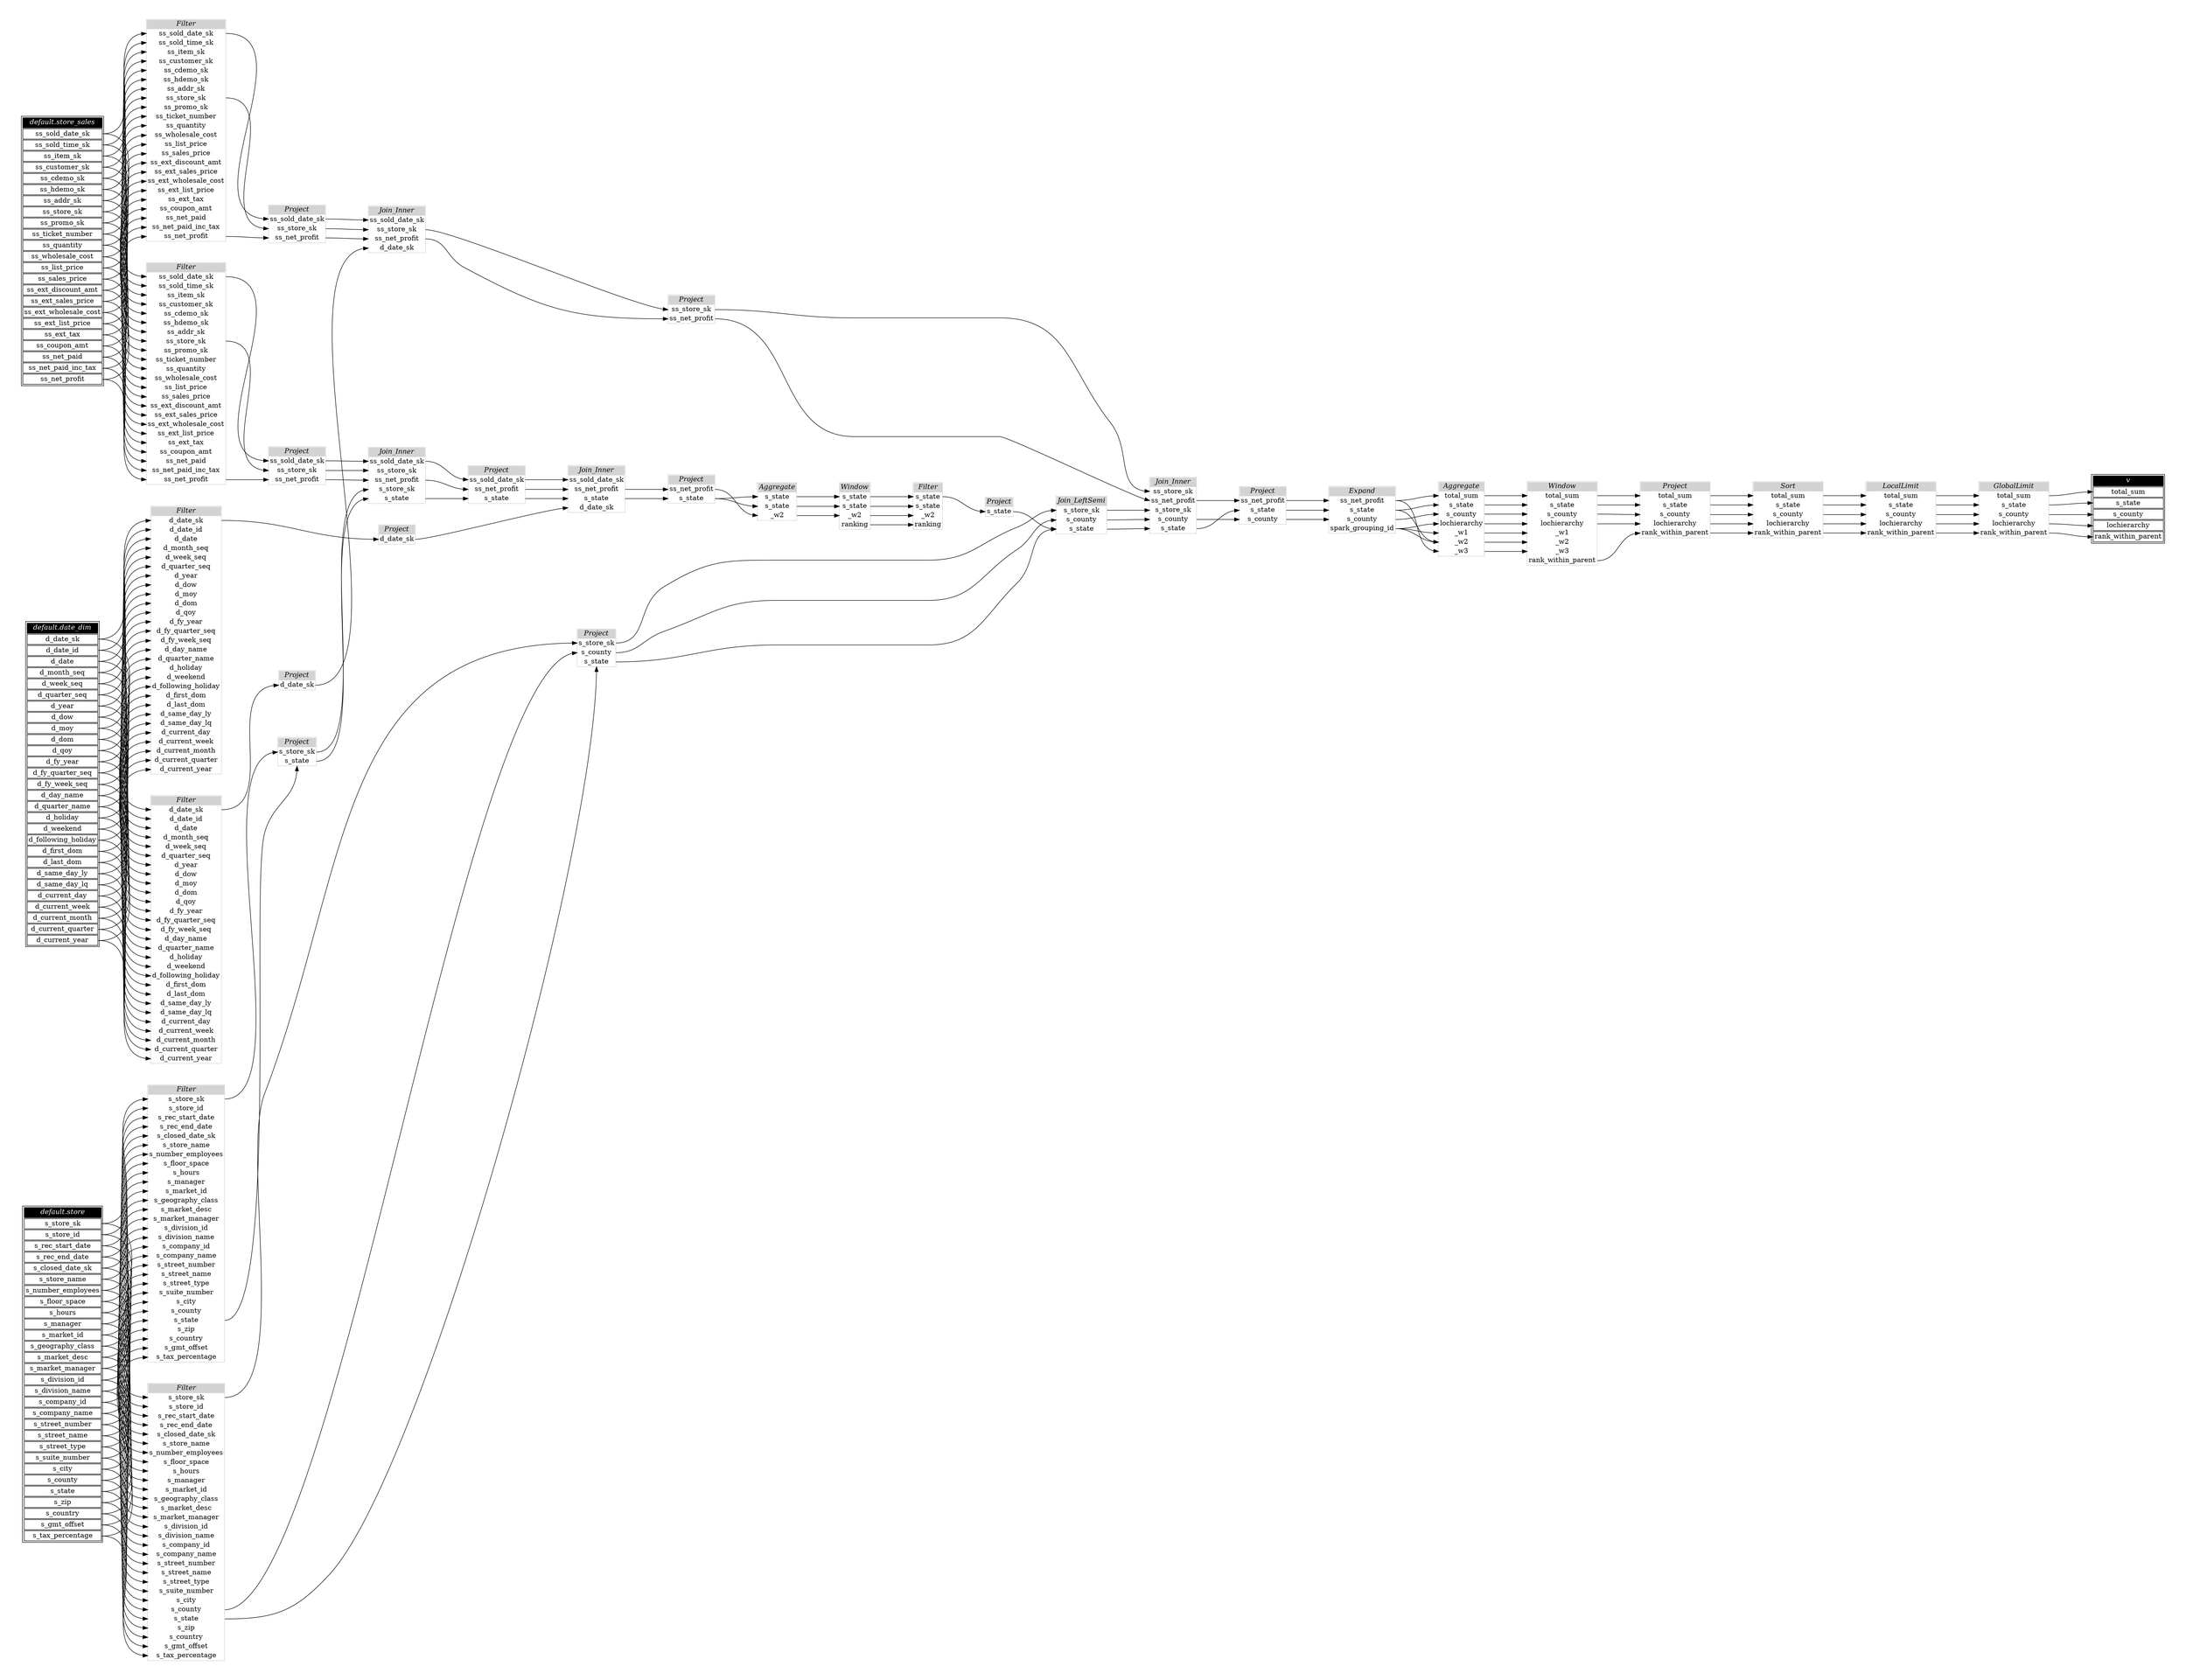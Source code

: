 // Automatically generated by TPCDSFlowTestSuite


digraph {
  graph [pad="0.5" nodesep="0.5" ranksep="1" fontname="Helvetica" rankdir=LR];
  node [shape=plaintext]

  
"Aggregate_8a23a8c" [label=<
<table color="lightgray" border="1" cellborder="0" cellspacing="0">
  <tr><td bgcolor="lightgray" port="nodeName"><i>Aggregate</i></td></tr>
  <tr><td port="0">s_state</td></tr>
<tr><td port="1">s_state</td></tr>
<tr><td port="2">_w2</td></tr>
</table>>];
     

"Aggregate_9cf84a6" [label=<
<table color="lightgray" border="1" cellborder="0" cellspacing="0">
  <tr><td bgcolor="lightgray" port="nodeName"><i>Aggregate</i></td></tr>
  <tr><td port="0">total_sum</td></tr>
<tr><td port="1">s_state</td></tr>
<tr><td port="2">s_county</td></tr>
<tr><td port="3">lochierarchy</td></tr>
<tr><td port="4">_w1</td></tr>
<tr><td port="5">_w2</td></tr>
<tr><td port="6">_w3</td></tr>
</table>>];
     

"Expand_2e0f469" [label=<
<table color="lightgray" border="1" cellborder="0" cellspacing="0">
  <tr><td bgcolor="lightgray" port="nodeName"><i>Expand</i></td></tr>
  <tr><td port="0">ss_net_profit</td></tr>
<tr><td port="1">s_state</td></tr>
<tr><td port="2">s_county</td></tr>
<tr><td port="3">spark_grouping_id</td></tr>
</table>>];
     

"Filter_08d0148" [label=<
<table color="lightgray" border="1" cellborder="0" cellspacing="0">
  <tr><td bgcolor="lightgray" port="nodeName"><i>Filter</i></td></tr>
  <tr><td port="0">ss_sold_date_sk</td></tr>
<tr><td port="1">ss_sold_time_sk</td></tr>
<tr><td port="2">ss_item_sk</td></tr>
<tr><td port="3">ss_customer_sk</td></tr>
<tr><td port="4">ss_cdemo_sk</td></tr>
<tr><td port="5">ss_hdemo_sk</td></tr>
<tr><td port="6">ss_addr_sk</td></tr>
<tr><td port="7">ss_store_sk</td></tr>
<tr><td port="8">ss_promo_sk</td></tr>
<tr><td port="9">ss_ticket_number</td></tr>
<tr><td port="10">ss_quantity</td></tr>
<tr><td port="11">ss_wholesale_cost</td></tr>
<tr><td port="12">ss_list_price</td></tr>
<tr><td port="13">ss_sales_price</td></tr>
<tr><td port="14">ss_ext_discount_amt</td></tr>
<tr><td port="15">ss_ext_sales_price</td></tr>
<tr><td port="16">ss_ext_wholesale_cost</td></tr>
<tr><td port="17">ss_ext_list_price</td></tr>
<tr><td port="18">ss_ext_tax</td></tr>
<tr><td port="19">ss_coupon_amt</td></tr>
<tr><td port="20">ss_net_paid</td></tr>
<tr><td port="21">ss_net_paid_inc_tax</td></tr>
<tr><td port="22">ss_net_profit</td></tr>
</table>>];
     

"Filter_11c9a65" [label=<
<table color="lightgray" border="1" cellborder="0" cellspacing="0">
  <tr><td bgcolor="lightgray" port="nodeName"><i>Filter</i></td></tr>
  <tr><td port="0">s_state</td></tr>
<tr><td port="1">s_state</td></tr>
<tr><td port="2">_w2</td></tr>
<tr><td port="3">ranking</td></tr>
</table>>];
     

"Filter_4c60097" [label=<
<table color="lightgray" border="1" cellborder="0" cellspacing="0">
  <tr><td bgcolor="lightgray" port="nodeName"><i>Filter</i></td></tr>
  <tr><td port="0">s_store_sk</td></tr>
<tr><td port="1">s_store_id</td></tr>
<tr><td port="2">s_rec_start_date</td></tr>
<tr><td port="3">s_rec_end_date</td></tr>
<tr><td port="4">s_closed_date_sk</td></tr>
<tr><td port="5">s_store_name</td></tr>
<tr><td port="6">s_number_employees</td></tr>
<tr><td port="7">s_floor_space</td></tr>
<tr><td port="8">s_hours</td></tr>
<tr><td port="9">s_manager</td></tr>
<tr><td port="10">s_market_id</td></tr>
<tr><td port="11">s_geography_class</td></tr>
<tr><td port="12">s_market_desc</td></tr>
<tr><td port="13">s_market_manager</td></tr>
<tr><td port="14">s_division_id</td></tr>
<tr><td port="15">s_division_name</td></tr>
<tr><td port="16">s_company_id</td></tr>
<tr><td port="17">s_company_name</td></tr>
<tr><td port="18">s_street_number</td></tr>
<tr><td port="19">s_street_name</td></tr>
<tr><td port="20">s_street_type</td></tr>
<tr><td port="21">s_suite_number</td></tr>
<tr><td port="22">s_city</td></tr>
<tr><td port="23">s_county</td></tr>
<tr><td port="24">s_state</td></tr>
<tr><td port="25">s_zip</td></tr>
<tr><td port="26">s_country</td></tr>
<tr><td port="27">s_gmt_offset</td></tr>
<tr><td port="28">s_tax_percentage</td></tr>
</table>>];
     

"Filter_68ec531" [label=<
<table color="lightgray" border="1" cellborder="0" cellspacing="0">
  <tr><td bgcolor="lightgray" port="nodeName"><i>Filter</i></td></tr>
  <tr><td port="0">d_date_sk</td></tr>
<tr><td port="1">d_date_id</td></tr>
<tr><td port="2">d_date</td></tr>
<tr><td port="3">d_month_seq</td></tr>
<tr><td port="4">d_week_seq</td></tr>
<tr><td port="5">d_quarter_seq</td></tr>
<tr><td port="6">d_year</td></tr>
<tr><td port="7">d_dow</td></tr>
<tr><td port="8">d_moy</td></tr>
<tr><td port="9">d_dom</td></tr>
<tr><td port="10">d_qoy</td></tr>
<tr><td port="11">d_fy_year</td></tr>
<tr><td port="12">d_fy_quarter_seq</td></tr>
<tr><td port="13">d_fy_week_seq</td></tr>
<tr><td port="14">d_day_name</td></tr>
<tr><td port="15">d_quarter_name</td></tr>
<tr><td port="16">d_holiday</td></tr>
<tr><td port="17">d_weekend</td></tr>
<tr><td port="18">d_following_holiday</td></tr>
<tr><td port="19">d_first_dom</td></tr>
<tr><td port="20">d_last_dom</td></tr>
<tr><td port="21">d_same_day_ly</td></tr>
<tr><td port="22">d_same_day_lq</td></tr>
<tr><td port="23">d_current_day</td></tr>
<tr><td port="24">d_current_week</td></tr>
<tr><td port="25">d_current_month</td></tr>
<tr><td port="26">d_current_quarter</td></tr>
<tr><td port="27">d_current_year</td></tr>
</table>>];
     

"Filter_d81885d" [label=<
<table color="lightgray" border="1" cellborder="0" cellspacing="0">
  <tr><td bgcolor="lightgray" port="nodeName"><i>Filter</i></td></tr>
  <tr><td port="0">s_store_sk</td></tr>
<tr><td port="1">s_store_id</td></tr>
<tr><td port="2">s_rec_start_date</td></tr>
<tr><td port="3">s_rec_end_date</td></tr>
<tr><td port="4">s_closed_date_sk</td></tr>
<tr><td port="5">s_store_name</td></tr>
<tr><td port="6">s_number_employees</td></tr>
<tr><td port="7">s_floor_space</td></tr>
<tr><td port="8">s_hours</td></tr>
<tr><td port="9">s_manager</td></tr>
<tr><td port="10">s_market_id</td></tr>
<tr><td port="11">s_geography_class</td></tr>
<tr><td port="12">s_market_desc</td></tr>
<tr><td port="13">s_market_manager</td></tr>
<tr><td port="14">s_division_id</td></tr>
<tr><td port="15">s_division_name</td></tr>
<tr><td port="16">s_company_id</td></tr>
<tr><td port="17">s_company_name</td></tr>
<tr><td port="18">s_street_number</td></tr>
<tr><td port="19">s_street_name</td></tr>
<tr><td port="20">s_street_type</td></tr>
<tr><td port="21">s_suite_number</td></tr>
<tr><td port="22">s_city</td></tr>
<tr><td port="23">s_county</td></tr>
<tr><td port="24">s_state</td></tr>
<tr><td port="25">s_zip</td></tr>
<tr><td port="26">s_country</td></tr>
<tr><td port="27">s_gmt_offset</td></tr>
<tr><td port="28">s_tax_percentage</td></tr>
</table>>];
     

"Filter_e72d31b" [label=<
<table color="lightgray" border="1" cellborder="0" cellspacing="0">
  <tr><td bgcolor="lightgray" port="nodeName"><i>Filter</i></td></tr>
  <tr><td port="0">ss_sold_date_sk</td></tr>
<tr><td port="1">ss_sold_time_sk</td></tr>
<tr><td port="2">ss_item_sk</td></tr>
<tr><td port="3">ss_customer_sk</td></tr>
<tr><td port="4">ss_cdemo_sk</td></tr>
<tr><td port="5">ss_hdemo_sk</td></tr>
<tr><td port="6">ss_addr_sk</td></tr>
<tr><td port="7">ss_store_sk</td></tr>
<tr><td port="8">ss_promo_sk</td></tr>
<tr><td port="9">ss_ticket_number</td></tr>
<tr><td port="10">ss_quantity</td></tr>
<tr><td port="11">ss_wholesale_cost</td></tr>
<tr><td port="12">ss_list_price</td></tr>
<tr><td port="13">ss_sales_price</td></tr>
<tr><td port="14">ss_ext_discount_amt</td></tr>
<tr><td port="15">ss_ext_sales_price</td></tr>
<tr><td port="16">ss_ext_wholesale_cost</td></tr>
<tr><td port="17">ss_ext_list_price</td></tr>
<tr><td port="18">ss_ext_tax</td></tr>
<tr><td port="19">ss_coupon_amt</td></tr>
<tr><td port="20">ss_net_paid</td></tr>
<tr><td port="21">ss_net_paid_inc_tax</td></tr>
<tr><td port="22">ss_net_profit</td></tr>
</table>>];
     

"Filter_ec8704e" [label=<
<table color="lightgray" border="1" cellborder="0" cellspacing="0">
  <tr><td bgcolor="lightgray" port="nodeName"><i>Filter</i></td></tr>
  <tr><td port="0">d_date_sk</td></tr>
<tr><td port="1">d_date_id</td></tr>
<tr><td port="2">d_date</td></tr>
<tr><td port="3">d_month_seq</td></tr>
<tr><td port="4">d_week_seq</td></tr>
<tr><td port="5">d_quarter_seq</td></tr>
<tr><td port="6">d_year</td></tr>
<tr><td port="7">d_dow</td></tr>
<tr><td port="8">d_moy</td></tr>
<tr><td port="9">d_dom</td></tr>
<tr><td port="10">d_qoy</td></tr>
<tr><td port="11">d_fy_year</td></tr>
<tr><td port="12">d_fy_quarter_seq</td></tr>
<tr><td port="13">d_fy_week_seq</td></tr>
<tr><td port="14">d_day_name</td></tr>
<tr><td port="15">d_quarter_name</td></tr>
<tr><td port="16">d_holiday</td></tr>
<tr><td port="17">d_weekend</td></tr>
<tr><td port="18">d_following_holiday</td></tr>
<tr><td port="19">d_first_dom</td></tr>
<tr><td port="20">d_last_dom</td></tr>
<tr><td port="21">d_same_day_ly</td></tr>
<tr><td port="22">d_same_day_lq</td></tr>
<tr><td port="23">d_current_day</td></tr>
<tr><td port="24">d_current_week</td></tr>
<tr><td port="25">d_current_month</td></tr>
<tr><td port="26">d_current_quarter</td></tr>
<tr><td port="27">d_current_year</td></tr>
</table>>];
     

"GlobalLimit_403ab99" [label=<
<table color="lightgray" border="1" cellborder="0" cellspacing="0">
  <tr><td bgcolor="lightgray" port="nodeName"><i>GlobalLimit</i></td></tr>
  <tr><td port="0">total_sum</td></tr>
<tr><td port="1">s_state</td></tr>
<tr><td port="2">s_county</td></tr>
<tr><td port="3">lochierarchy</td></tr>
<tr><td port="4">rank_within_parent</td></tr>
</table>>];
     

"Join_Inner_0692c0b" [label=<
<table color="lightgray" border="1" cellborder="0" cellspacing="0">
  <tr><td bgcolor="lightgray" port="nodeName"><i>Join_Inner</i></td></tr>
  <tr><td port="0">ss_sold_date_sk</td></tr>
<tr><td port="1">ss_store_sk</td></tr>
<tr><td port="2">ss_net_profit</td></tr>
<tr><td port="3">s_store_sk</td></tr>
<tr><td port="4">s_state</td></tr>
</table>>];
     

"Join_Inner_50fab7f" [label=<
<table color="lightgray" border="1" cellborder="0" cellspacing="0">
  <tr><td bgcolor="lightgray" port="nodeName"><i>Join_Inner</i></td></tr>
  <tr><td port="0">ss_sold_date_sk</td></tr>
<tr><td port="1">ss_store_sk</td></tr>
<tr><td port="2">ss_net_profit</td></tr>
<tr><td port="3">d_date_sk</td></tr>
</table>>];
     

"Join_Inner_74933dd" [label=<
<table color="lightgray" border="1" cellborder="0" cellspacing="0">
  <tr><td bgcolor="lightgray" port="nodeName"><i>Join_Inner</i></td></tr>
  <tr><td port="0">ss_sold_date_sk</td></tr>
<tr><td port="1">ss_net_profit</td></tr>
<tr><td port="2">s_state</td></tr>
<tr><td port="3">d_date_sk</td></tr>
</table>>];
     

"Join_Inner_83d1f53" [label=<
<table color="lightgray" border="1" cellborder="0" cellspacing="0">
  <tr><td bgcolor="lightgray" port="nodeName"><i>Join_Inner</i></td></tr>
  <tr><td port="0">ss_store_sk</td></tr>
<tr><td port="1">ss_net_profit</td></tr>
<tr><td port="2">s_store_sk</td></tr>
<tr><td port="3">s_county</td></tr>
<tr><td port="4">s_state</td></tr>
</table>>];
     

"Join_LeftSemi_fff193a" [label=<
<table color="lightgray" border="1" cellborder="0" cellspacing="0">
  <tr><td bgcolor="lightgray" port="nodeName"><i>Join_LeftSemi</i></td></tr>
  <tr><td port="0">s_store_sk</td></tr>
<tr><td port="1">s_county</td></tr>
<tr><td port="2">s_state</td></tr>
</table>>];
     

"LocalLimit_905ed18" [label=<
<table color="lightgray" border="1" cellborder="0" cellspacing="0">
  <tr><td bgcolor="lightgray" port="nodeName"><i>LocalLimit</i></td></tr>
  <tr><td port="0">total_sum</td></tr>
<tr><td port="1">s_state</td></tr>
<tr><td port="2">s_county</td></tr>
<tr><td port="3">lochierarchy</td></tr>
<tr><td port="4">rank_within_parent</td></tr>
</table>>];
     

"Project_2104268" [label=<
<table color="lightgray" border="1" cellborder="0" cellspacing="0">
  <tr><td bgcolor="lightgray" port="nodeName"><i>Project</i></td></tr>
  <tr><td port="0">s_store_sk</td></tr>
<tr><td port="1">s_county</td></tr>
<tr><td port="2">s_state</td></tr>
</table>>];
     

"Project_38f8191" [label=<
<table color="lightgray" border="1" cellborder="0" cellspacing="0">
  <tr><td bgcolor="lightgray" port="nodeName"><i>Project</i></td></tr>
  <tr><td port="0">total_sum</td></tr>
<tr><td port="1">s_state</td></tr>
<tr><td port="2">s_county</td></tr>
<tr><td port="3">lochierarchy</td></tr>
<tr><td port="4">rank_within_parent</td></tr>
</table>>];
     

"Project_408cce4" [label=<
<table color="lightgray" border="1" cellborder="0" cellspacing="0">
  <tr><td bgcolor="lightgray" port="nodeName"><i>Project</i></td></tr>
  <tr><td port="0">ss_sold_date_sk</td></tr>
<tr><td port="1">ss_store_sk</td></tr>
<tr><td port="2">ss_net_profit</td></tr>
</table>>];
     

"Project_7a516f4" [label=<
<table color="lightgray" border="1" cellborder="0" cellspacing="0">
  <tr><td bgcolor="lightgray" port="nodeName"><i>Project</i></td></tr>
  <tr><td port="0">ss_sold_date_sk</td></tr>
<tr><td port="1">ss_store_sk</td></tr>
<tr><td port="2">ss_net_profit</td></tr>
</table>>];
     

"Project_86a651b" [label=<
<table color="lightgray" border="1" cellborder="0" cellspacing="0">
  <tr><td bgcolor="lightgray" port="nodeName"><i>Project</i></td></tr>
  <tr><td port="0">d_date_sk</td></tr>
</table>>];
     

"Project_8c073ca" [label=<
<table color="lightgray" border="1" cellborder="0" cellspacing="0">
  <tr><td bgcolor="lightgray" port="nodeName"><i>Project</i></td></tr>
  <tr><td port="0">d_date_sk</td></tr>
</table>>];
     

"Project_95baa83" [label=<
<table color="lightgray" border="1" cellborder="0" cellspacing="0">
  <tr><td bgcolor="lightgray" port="nodeName"><i>Project</i></td></tr>
  <tr><td port="0">s_state</td></tr>
</table>>];
     

"Project_a39adad" [label=<
<table color="lightgray" border="1" cellborder="0" cellspacing="0">
  <tr><td bgcolor="lightgray" port="nodeName"><i>Project</i></td></tr>
  <tr><td port="0">ss_sold_date_sk</td></tr>
<tr><td port="1">ss_net_profit</td></tr>
<tr><td port="2">s_state</td></tr>
</table>>];
     

"Project_c695a52" [label=<
<table color="lightgray" border="1" cellborder="0" cellspacing="0">
  <tr><td bgcolor="lightgray" port="nodeName"><i>Project</i></td></tr>
  <tr><td port="0">ss_net_profit</td></tr>
<tr><td port="1">s_state</td></tr>
<tr><td port="2">s_county</td></tr>
</table>>];
     

"Project_c80a370" [label=<
<table color="lightgray" border="1" cellborder="0" cellspacing="0">
  <tr><td bgcolor="lightgray" port="nodeName"><i>Project</i></td></tr>
  <tr><td port="0">ss_store_sk</td></tr>
<tr><td port="1">ss_net_profit</td></tr>
</table>>];
     

"Project_c901158" [label=<
<table color="lightgray" border="1" cellborder="0" cellspacing="0">
  <tr><td bgcolor="lightgray" port="nodeName"><i>Project</i></td></tr>
  <tr><td port="0">ss_net_profit</td></tr>
<tr><td port="1">s_state</td></tr>
</table>>];
     

"Project_cf62d40" [label=<
<table color="lightgray" border="1" cellborder="0" cellspacing="0">
  <tr><td bgcolor="lightgray" port="nodeName"><i>Project</i></td></tr>
  <tr><td port="0">s_store_sk</td></tr>
<tr><td port="1">s_state</td></tr>
</table>>];
     

"Sort_8f31e37" [label=<
<table color="lightgray" border="1" cellborder="0" cellspacing="0">
  <tr><td bgcolor="lightgray" port="nodeName"><i>Sort</i></td></tr>
  <tr><td port="0">total_sum</td></tr>
<tr><td port="1">s_state</td></tr>
<tr><td port="2">s_county</td></tr>
<tr><td port="3">lochierarchy</td></tr>
<tr><td port="4">rank_within_parent</td></tr>
</table>>];
     

"Window_5e19f85" [label=<
<table color="lightgray" border="1" cellborder="0" cellspacing="0">
  <tr><td bgcolor="lightgray" port="nodeName"><i>Window</i></td></tr>
  <tr><td port="0">total_sum</td></tr>
<tr><td port="1">s_state</td></tr>
<tr><td port="2">s_county</td></tr>
<tr><td port="3">lochierarchy</td></tr>
<tr><td port="4">_w1</td></tr>
<tr><td port="5">_w2</td></tr>
<tr><td port="6">_w3</td></tr>
<tr><td port="7">rank_within_parent</td></tr>
</table>>];
     

"Window_5e2f3cc" [label=<
<table color="lightgray" border="1" cellborder="0" cellspacing="0">
  <tr><td bgcolor="lightgray" port="nodeName"><i>Window</i></td></tr>
  <tr><td port="0">s_state</td></tr>
<tr><td port="1">s_state</td></tr>
<tr><td port="2">_w2</td></tr>
<tr><td port="3">ranking</td></tr>
</table>>];
     

"default.date_dim" [color="black" label=<
<table>
  <tr><td bgcolor="black" port="nodeName"><i><font color="white">default.date_dim</font></i></td></tr>
  <tr><td port="0">d_date_sk</td></tr>
<tr><td port="1">d_date_id</td></tr>
<tr><td port="2">d_date</td></tr>
<tr><td port="3">d_month_seq</td></tr>
<tr><td port="4">d_week_seq</td></tr>
<tr><td port="5">d_quarter_seq</td></tr>
<tr><td port="6">d_year</td></tr>
<tr><td port="7">d_dow</td></tr>
<tr><td port="8">d_moy</td></tr>
<tr><td port="9">d_dom</td></tr>
<tr><td port="10">d_qoy</td></tr>
<tr><td port="11">d_fy_year</td></tr>
<tr><td port="12">d_fy_quarter_seq</td></tr>
<tr><td port="13">d_fy_week_seq</td></tr>
<tr><td port="14">d_day_name</td></tr>
<tr><td port="15">d_quarter_name</td></tr>
<tr><td port="16">d_holiday</td></tr>
<tr><td port="17">d_weekend</td></tr>
<tr><td port="18">d_following_holiday</td></tr>
<tr><td port="19">d_first_dom</td></tr>
<tr><td port="20">d_last_dom</td></tr>
<tr><td port="21">d_same_day_ly</td></tr>
<tr><td port="22">d_same_day_lq</td></tr>
<tr><td port="23">d_current_day</td></tr>
<tr><td port="24">d_current_week</td></tr>
<tr><td port="25">d_current_month</td></tr>
<tr><td port="26">d_current_quarter</td></tr>
<tr><td port="27">d_current_year</td></tr>
</table>>];
     

"default.store" [color="black" label=<
<table>
  <tr><td bgcolor="black" port="nodeName"><i><font color="white">default.store</font></i></td></tr>
  <tr><td port="0">s_store_sk</td></tr>
<tr><td port="1">s_store_id</td></tr>
<tr><td port="2">s_rec_start_date</td></tr>
<tr><td port="3">s_rec_end_date</td></tr>
<tr><td port="4">s_closed_date_sk</td></tr>
<tr><td port="5">s_store_name</td></tr>
<tr><td port="6">s_number_employees</td></tr>
<tr><td port="7">s_floor_space</td></tr>
<tr><td port="8">s_hours</td></tr>
<tr><td port="9">s_manager</td></tr>
<tr><td port="10">s_market_id</td></tr>
<tr><td port="11">s_geography_class</td></tr>
<tr><td port="12">s_market_desc</td></tr>
<tr><td port="13">s_market_manager</td></tr>
<tr><td port="14">s_division_id</td></tr>
<tr><td port="15">s_division_name</td></tr>
<tr><td port="16">s_company_id</td></tr>
<tr><td port="17">s_company_name</td></tr>
<tr><td port="18">s_street_number</td></tr>
<tr><td port="19">s_street_name</td></tr>
<tr><td port="20">s_street_type</td></tr>
<tr><td port="21">s_suite_number</td></tr>
<tr><td port="22">s_city</td></tr>
<tr><td port="23">s_county</td></tr>
<tr><td port="24">s_state</td></tr>
<tr><td port="25">s_zip</td></tr>
<tr><td port="26">s_country</td></tr>
<tr><td port="27">s_gmt_offset</td></tr>
<tr><td port="28">s_tax_percentage</td></tr>
</table>>];
     

"default.store_sales" [color="black" label=<
<table>
  <tr><td bgcolor="black" port="nodeName"><i><font color="white">default.store_sales</font></i></td></tr>
  <tr><td port="0">ss_sold_date_sk</td></tr>
<tr><td port="1">ss_sold_time_sk</td></tr>
<tr><td port="2">ss_item_sk</td></tr>
<tr><td port="3">ss_customer_sk</td></tr>
<tr><td port="4">ss_cdemo_sk</td></tr>
<tr><td port="5">ss_hdemo_sk</td></tr>
<tr><td port="6">ss_addr_sk</td></tr>
<tr><td port="7">ss_store_sk</td></tr>
<tr><td port="8">ss_promo_sk</td></tr>
<tr><td port="9">ss_ticket_number</td></tr>
<tr><td port="10">ss_quantity</td></tr>
<tr><td port="11">ss_wholesale_cost</td></tr>
<tr><td port="12">ss_list_price</td></tr>
<tr><td port="13">ss_sales_price</td></tr>
<tr><td port="14">ss_ext_discount_amt</td></tr>
<tr><td port="15">ss_ext_sales_price</td></tr>
<tr><td port="16">ss_ext_wholesale_cost</td></tr>
<tr><td port="17">ss_ext_list_price</td></tr>
<tr><td port="18">ss_ext_tax</td></tr>
<tr><td port="19">ss_coupon_amt</td></tr>
<tr><td port="20">ss_net_paid</td></tr>
<tr><td port="21">ss_net_paid_inc_tax</td></tr>
<tr><td port="22">ss_net_profit</td></tr>
</table>>];
     

"v" [color="black" label=<
<table>
  <tr><td bgcolor="black" port="nodeName"><i><font color="white">v</font></i></td></tr>
  <tr><td port="0">total_sum</td></tr>
<tr><td port="1">s_state</td></tr>
<tr><td port="2">s_county</td></tr>
<tr><td port="3">lochierarchy</td></tr>
<tr><td port="4">rank_within_parent</td></tr>
</table>>];
     
  "Aggregate_8a23a8c":0 -> "Window_5e2f3cc":0;
"Aggregate_8a23a8c":1 -> "Window_5e2f3cc":1;
"Aggregate_8a23a8c":2 -> "Window_5e2f3cc":2;
"Aggregate_9cf84a6":0 -> "Window_5e19f85":0;
"Aggregate_9cf84a6":1 -> "Window_5e19f85":1;
"Aggregate_9cf84a6":2 -> "Window_5e19f85":2;
"Aggregate_9cf84a6":3 -> "Window_5e19f85":3;
"Aggregate_9cf84a6":4 -> "Window_5e19f85":4;
"Aggregate_9cf84a6":5 -> "Window_5e19f85":5;
"Aggregate_9cf84a6":6 -> "Window_5e19f85":6;
"Expand_2e0f469":0 -> "Aggregate_9cf84a6":0;
"Expand_2e0f469":0 -> "Aggregate_9cf84a6":6;
"Expand_2e0f469":1 -> "Aggregate_9cf84a6":1;
"Expand_2e0f469":1 -> "Aggregate_9cf84a6":5;
"Expand_2e0f469":2 -> "Aggregate_9cf84a6":2;
"Expand_2e0f469":3 -> "Aggregate_9cf84a6":3;
"Expand_2e0f469":3 -> "Aggregate_9cf84a6":4;
"Expand_2e0f469":3 -> "Aggregate_9cf84a6":5;
"Filter_08d0148":0 -> "Project_408cce4":0;
"Filter_08d0148":22 -> "Project_408cce4":2;
"Filter_08d0148":7 -> "Project_408cce4":1;
"Filter_11c9a65":0 -> "Project_95baa83":0;
"Filter_4c60097":0 -> "Project_cf62d40":0;
"Filter_4c60097":24 -> "Project_cf62d40":1;
"Filter_68ec531":0 -> "Project_86a651b":0;
"Filter_d81885d":0 -> "Project_2104268":0;
"Filter_d81885d":23 -> "Project_2104268":1;
"Filter_d81885d":24 -> "Project_2104268":2;
"Filter_e72d31b":0 -> "Project_7a516f4":0;
"Filter_e72d31b":22 -> "Project_7a516f4":2;
"Filter_e72d31b":7 -> "Project_7a516f4":1;
"Filter_ec8704e":0 -> "Project_8c073ca":0;
"GlobalLimit_403ab99":0 -> "v":0;
"GlobalLimit_403ab99":1 -> "v":1;
"GlobalLimit_403ab99":2 -> "v":2;
"GlobalLimit_403ab99":3 -> "v":3;
"GlobalLimit_403ab99":4 -> "v":4;
"Join_Inner_0692c0b":0 -> "Project_a39adad":0;
"Join_Inner_0692c0b":2 -> "Project_a39adad":1;
"Join_Inner_0692c0b":4 -> "Project_a39adad":2;
"Join_Inner_50fab7f":1 -> "Project_c80a370":0;
"Join_Inner_50fab7f":2 -> "Project_c80a370":1;
"Join_Inner_74933dd":1 -> "Project_c901158":0;
"Join_Inner_74933dd":2 -> "Project_c901158":1;
"Join_Inner_83d1f53":1 -> "Project_c695a52":0;
"Join_Inner_83d1f53":3 -> "Project_c695a52":2;
"Join_Inner_83d1f53":4 -> "Project_c695a52":1;
"Join_LeftSemi_fff193a":0 -> "Join_Inner_83d1f53":2;
"Join_LeftSemi_fff193a":1 -> "Join_Inner_83d1f53":3;
"Join_LeftSemi_fff193a":2 -> "Join_Inner_83d1f53":4;
"LocalLimit_905ed18":0 -> "GlobalLimit_403ab99":0;
"LocalLimit_905ed18":1 -> "GlobalLimit_403ab99":1;
"LocalLimit_905ed18":2 -> "GlobalLimit_403ab99":2;
"LocalLimit_905ed18":3 -> "GlobalLimit_403ab99":3;
"LocalLimit_905ed18":4 -> "GlobalLimit_403ab99":4;
"Project_2104268":0 -> "Join_LeftSemi_fff193a":0;
"Project_2104268":1 -> "Join_LeftSemi_fff193a":1;
"Project_2104268":2 -> "Join_LeftSemi_fff193a":2;
"Project_38f8191":0 -> "Sort_8f31e37":0;
"Project_38f8191":1 -> "Sort_8f31e37":1;
"Project_38f8191":2 -> "Sort_8f31e37":2;
"Project_38f8191":3 -> "Sort_8f31e37":3;
"Project_38f8191":4 -> "Sort_8f31e37":4;
"Project_408cce4":0 -> "Join_Inner_50fab7f":0;
"Project_408cce4":1 -> "Join_Inner_50fab7f":1;
"Project_408cce4":2 -> "Join_Inner_50fab7f":2;
"Project_7a516f4":0 -> "Join_Inner_0692c0b":0;
"Project_7a516f4":1 -> "Join_Inner_0692c0b":1;
"Project_7a516f4":2 -> "Join_Inner_0692c0b":2;
"Project_86a651b":0 -> "Join_Inner_74933dd":3;
"Project_8c073ca":0 -> "Join_Inner_50fab7f":3;
"Project_95baa83":0 -> "Join_LeftSemi_fff193a":2;
"Project_a39adad":0 -> "Join_Inner_74933dd":0;
"Project_a39adad":1 -> "Join_Inner_74933dd":1;
"Project_a39adad":2 -> "Join_Inner_74933dd":2;
"Project_c695a52":0 -> "Expand_2e0f469":0;
"Project_c695a52":1 -> "Expand_2e0f469":1;
"Project_c695a52":2 -> "Expand_2e0f469":2;
"Project_c80a370":0 -> "Join_Inner_83d1f53":0;
"Project_c80a370":1 -> "Join_Inner_83d1f53":1;
"Project_c901158":0 -> "Aggregate_8a23a8c":2;
"Project_c901158":1 -> "Aggregate_8a23a8c":0;
"Project_c901158":1 -> "Aggregate_8a23a8c":1;
"Project_cf62d40":0 -> "Join_Inner_0692c0b":3;
"Project_cf62d40":1 -> "Join_Inner_0692c0b":4;
"Sort_8f31e37":0 -> "LocalLimit_905ed18":0;
"Sort_8f31e37":1 -> "LocalLimit_905ed18":1;
"Sort_8f31e37":2 -> "LocalLimit_905ed18":2;
"Sort_8f31e37":3 -> "LocalLimit_905ed18":3;
"Sort_8f31e37":4 -> "LocalLimit_905ed18":4;
"Window_5e19f85":0 -> "Project_38f8191":0;
"Window_5e19f85":1 -> "Project_38f8191":1;
"Window_5e19f85":2 -> "Project_38f8191":2;
"Window_5e19f85":3 -> "Project_38f8191":3;
"Window_5e19f85":7 -> "Project_38f8191":4;
"Window_5e2f3cc":0 -> "Filter_11c9a65":0;
"Window_5e2f3cc":1 -> "Filter_11c9a65":1;
"Window_5e2f3cc":2 -> "Filter_11c9a65":2;
"Window_5e2f3cc":3 -> "Filter_11c9a65":3;
"default.date_dim":0 -> "Filter_68ec531":0;
"default.date_dim":0 -> "Filter_ec8704e":0;
"default.date_dim":1 -> "Filter_68ec531":1;
"default.date_dim":1 -> "Filter_ec8704e":1;
"default.date_dim":10 -> "Filter_68ec531":10;
"default.date_dim":10 -> "Filter_ec8704e":10;
"default.date_dim":11 -> "Filter_68ec531":11;
"default.date_dim":11 -> "Filter_ec8704e":11;
"default.date_dim":12 -> "Filter_68ec531":12;
"default.date_dim":12 -> "Filter_ec8704e":12;
"default.date_dim":13 -> "Filter_68ec531":13;
"default.date_dim":13 -> "Filter_ec8704e":13;
"default.date_dim":14 -> "Filter_68ec531":14;
"default.date_dim":14 -> "Filter_ec8704e":14;
"default.date_dim":15 -> "Filter_68ec531":15;
"default.date_dim":15 -> "Filter_ec8704e":15;
"default.date_dim":16 -> "Filter_68ec531":16;
"default.date_dim":16 -> "Filter_ec8704e":16;
"default.date_dim":17 -> "Filter_68ec531":17;
"default.date_dim":17 -> "Filter_ec8704e":17;
"default.date_dim":18 -> "Filter_68ec531":18;
"default.date_dim":18 -> "Filter_ec8704e":18;
"default.date_dim":19 -> "Filter_68ec531":19;
"default.date_dim":19 -> "Filter_ec8704e":19;
"default.date_dim":2 -> "Filter_68ec531":2;
"default.date_dim":2 -> "Filter_ec8704e":2;
"default.date_dim":20 -> "Filter_68ec531":20;
"default.date_dim":20 -> "Filter_ec8704e":20;
"default.date_dim":21 -> "Filter_68ec531":21;
"default.date_dim":21 -> "Filter_ec8704e":21;
"default.date_dim":22 -> "Filter_68ec531":22;
"default.date_dim":22 -> "Filter_ec8704e":22;
"default.date_dim":23 -> "Filter_68ec531":23;
"default.date_dim":23 -> "Filter_ec8704e":23;
"default.date_dim":24 -> "Filter_68ec531":24;
"default.date_dim":24 -> "Filter_ec8704e":24;
"default.date_dim":25 -> "Filter_68ec531":25;
"default.date_dim":25 -> "Filter_ec8704e":25;
"default.date_dim":26 -> "Filter_68ec531":26;
"default.date_dim":26 -> "Filter_ec8704e":26;
"default.date_dim":27 -> "Filter_68ec531":27;
"default.date_dim":27 -> "Filter_ec8704e":27;
"default.date_dim":3 -> "Filter_68ec531":3;
"default.date_dim":3 -> "Filter_ec8704e":3;
"default.date_dim":4 -> "Filter_68ec531":4;
"default.date_dim":4 -> "Filter_ec8704e":4;
"default.date_dim":5 -> "Filter_68ec531":5;
"default.date_dim":5 -> "Filter_ec8704e":5;
"default.date_dim":6 -> "Filter_68ec531":6;
"default.date_dim":6 -> "Filter_ec8704e":6;
"default.date_dim":7 -> "Filter_68ec531":7;
"default.date_dim":7 -> "Filter_ec8704e":7;
"default.date_dim":8 -> "Filter_68ec531":8;
"default.date_dim":8 -> "Filter_ec8704e":8;
"default.date_dim":9 -> "Filter_68ec531":9;
"default.date_dim":9 -> "Filter_ec8704e":9;
"default.store":0 -> "Filter_4c60097":0;
"default.store":0 -> "Filter_d81885d":0;
"default.store":1 -> "Filter_4c60097":1;
"default.store":1 -> "Filter_d81885d":1;
"default.store":10 -> "Filter_4c60097":10;
"default.store":10 -> "Filter_d81885d":10;
"default.store":11 -> "Filter_4c60097":11;
"default.store":11 -> "Filter_d81885d":11;
"default.store":12 -> "Filter_4c60097":12;
"default.store":12 -> "Filter_d81885d":12;
"default.store":13 -> "Filter_4c60097":13;
"default.store":13 -> "Filter_d81885d":13;
"default.store":14 -> "Filter_4c60097":14;
"default.store":14 -> "Filter_d81885d":14;
"default.store":15 -> "Filter_4c60097":15;
"default.store":15 -> "Filter_d81885d":15;
"default.store":16 -> "Filter_4c60097":16;
"default.store":16 -> "Filter_d81885d":16;
"default.store":17 -> "Filter_4c60097":17;
"default.store":17 -> "Filter_d81885d":17;
"default.store":18 -> "Filter_4c60097":18;
"default.store":18 -> "Filter_d81885d":18;
"default.store":19 -> "Filter_4c60097":19;
"default.store":19 -> "Filter_d81885d":19;
"default.store":2 -> "Filter_4c60097":2;
"default.store":2 -> "Filter_d81885d":2;
"default.store":20 -> "Filter_4c60097":20;
"default.store":20 -> "Filter_d81885d":20;
"default.store":21 -> "Filter_4c60097":21;
"default.store":21 -> "Filter_d81885d":21;
"default.store":22 -> "Filter_4c60097":22;
"default.store":22 -> "Filter_d81885d":22;
"default.store":23 -> "Filter_4c60097":23;
"default.store":23 -> "Filter_d81885d":23;
"default.store":24 -> "Filter_4c60097":24;
"default.store":24 -> "Filter_d81885d":24;
"default.store":25 -> "Filter_4c60097":25;
"default.store":25 -> "Filter_d81885d":25;
"default.store":26 -> "Filter_4c60097":26;
"default.store":26 -> "Filter_d81885d":26;
"default.store":27 -> "Filter_4c60097":27;
"default.store":27 -> "Filter_d81885d":27;
"default.store":28 -> "Filter_4c60097":28;
"default.store":28 -> "Filter_d81885d":28;
"default.store":3 -> "Filter_4c60097":3;
"default.store":3 -> "Filter_d81885d":3;
"default.store":4 -> "Filter_4c60097":4;
"default.store":4 -> "Filter_d81885d":4;
"default.store":5 -> "Filter_4c60097":5;
"default.store":5 -> "Filter_d81885d":5;
"default.store":6 -> "Filter_4c60097":6;
"default.store":6 -> "Filter_d81885d":6;
"default.store":7 -> "Filter_4c60097":7;
"default.store":7 -> "Filter_d81885d":7;
"default.store":8 -> "Filter_4c60097":8;
"default.store":8 -> "Filter_d81885d":8;
"default.store":9 -> "Filter_4c60097":9;
"default.store":9 -> "Filter_d81885d":9;
"default.store_sales":0 -> "Filter_08d0148":0;
"default.store_sales":0 -> "Filter_e72d31b":0;
"default.store_sales":1 -> "Filter_08d0148":1;
"default.store_sales":1 -> "Filter_e72d31b":1;
"default.store_sales":10 -> "Filter_08d0148":10;
"default.store_sales":10 -> "Filter_e72d31b":10;
"default.store_sales":11 -> "Filter_08d0148":11;
"default.store_sales":11 -> "Filter_e72d31b":11;
"default.store_sales":12 -> "Filter_08d0148":12;
"default.store_sales":12 -> "Filter_e72d31b":12;
"default.store_sales":13 -> "Filter_08d0148":13;
"default.store_sales":13 -> "Filter_e72d31b":13;
"default.store_sales":14 -> "Filter_08d0148":14;
"default.store_sales":14 -> "Filter_e72d31b":14;
"default.store_sales":15 -> "Filter_08d0148":15;
"default.store_sales":15 -> "Filter_e72d31b":15;
"default.store_sales":16 -> "Filter_08d0148":16;
"default.store_sales":16 -> "Filter_e72d31b":16;
"default.store_sales":17 -> "Filter_08d0148":17;
"default.store_sales":17 -> "Filter_e72d31b":17;
"default.store_sales":18 -> "Filter_08d0148":18;
"default.store_sales":18 -> "Filter_e72d31b":18;
"default.store_sales":19 -> "Filter_08d0148":19;
"default.store_sales":19 -> "Filter_e72d31b":19;
"default.store_sales":2 -> "Filter_08d0148":2;
"default.store_sales":2 -> "Filter_e72d31b":2;
"default.store_sales":20 -> "Filter_08d0148":20;
"default.store_sales":20 -> "Filter_e72d31b":20;
"default.store_sales":21 -> "Filter_08d0148":21;
"default.store_sales":21 -> "Filter_e72d31b":21;
"default.store_sales":22 -> "Filter_08d0148":22;
"default.store_sales":22 -> "Filter_e72d31b":22;
"default.store_sales":3 -> "Filter_08d0148":3;
"default.store_sales":3 -> "Filter_e72d31b":3;
"default.store_sales":4 -> "Filter_08d0148":4;
"default.store_sales":4 -> "Filter_e72d31b":4;
"default.store_sales":5 -> "Filter_08d0148":5;
"default.store_sales":5 -> "Filter_e72d31b":5;
"default.store_sales":6 -> "Filter_08d0148":6;
"default.store_sales":6 -> "Filter_e72d31b":6;
"default.store_sales":7 -> "Filter_08d0148":7;
"default.store_sales":7 -> "Filter_e72d31b":7;
"default.store_sales":8 -> "Filter_08d0148":8;
"default.store_sales":8 -> "Filter_e72d31b":8;
"default.store_sales":9 -> "Filter_08d0148":9;
"default.store_sales":9 -> "Filter_e72d31b":9;
}
       